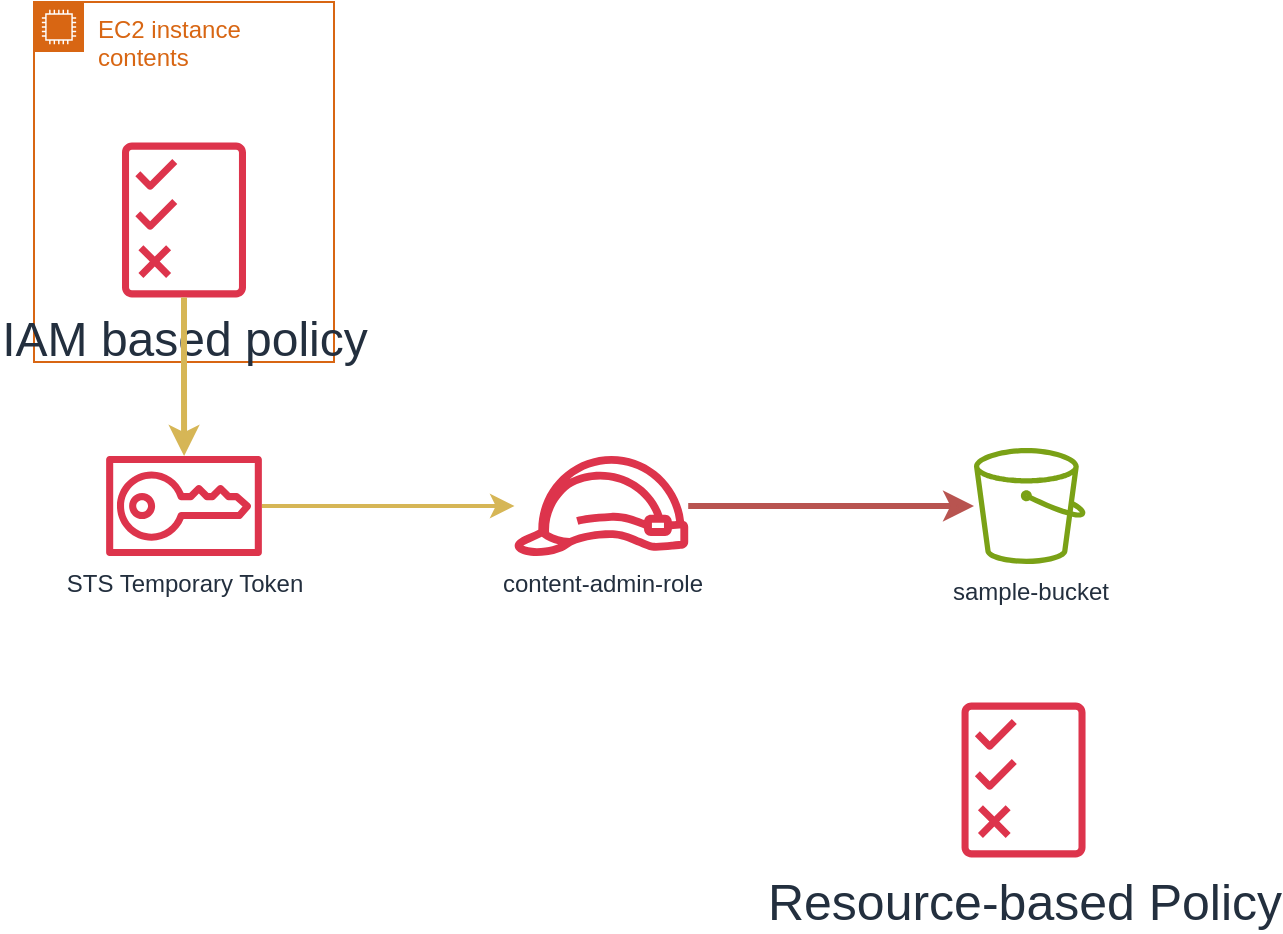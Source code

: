 <mxfile version="24.6.2" type="github">
  <diagram name="Page-1" id="D8udispwGqIBE8XHiB6t">
    <mxGraphModel dx="1026" dy="684" grid="1" gridSize="10" guides="1" tooltips="1" connect="1" arrows="1" fold="1" page="1" pageScale="1" pageWidth="850" pageHeight="1100" math="0" shadow="0">
      <root>
        <mxCell id="0" />
        <mxCell id="1" parent="0" />
        <mxCell id="BuNx71DsrO6zCrrEtByI-1" value="content-admin-role" style="sketch=0;outlineConnect=0;fontColor=#232F3E;gradientColor=none;fillColor=#DD344C;strokeColor=none;dashed=0;verticalLabelPosition=bottom;verticalAlign=top;align=center;html=1;fontSize=12;fontStyle=0;aspect=fixed;pointerEvents=1;shape=mxgraph.aws4.role;" vertex="1" parent="1">
          <mxGeometry x="389.36" y="287" width="88.64" height="50" as="geometry" />
        </mxCell>
        <mxCell id="BuNx71DsrO6zCrrEtByI-2" value="&lt;font style=&quot;font-size: 25px;&quot;&gt;Resource-based Policy&lt;/font&gt;" style="sketch=0;outlineConnect=0;fontColor=#232F3E;gradientColor=none;fillColor=#DD344C;strokeColor=none;dashed=0;verticalLabelPosition=bottom;verticalAlign=top;align=center;html=1;fontSize=12;fontStyle=0;aspect=fixed;pointerEvents=1;shape=mxgraph.aws4.permissions;strokeWidth=5;" vertex="1" parent="1">
          <mxGeometry x="613.77" y="410" width="62" height="78" as="geometry" />
        </mxCell>
        <mxCell id="BuNx71DsrO6zCrrEtByI-4" value="sample-bucket" style="sketch=0;outlineConnect=0;fontColor=#232F3E;gradientColor=none;fillColor=#7AA116;strokeColor=none;dashed=0;verticalLabelPosition=bottom;verticalAlign=top;align=center;html=1;fontSize=12;fontStyle=0;aspect=fixed;pointerEvents=1;shape=mxgraph.aws4.bucket;" vertex="1" parent="1">
          <mxGeometry x="620" y="283" width="55.77" height="58" as="geometry" />
        </mxCell>
        <mxCell id="BuNx71DsrO6zCrrEtByI-5" value="" style="endArrow=classic;html=1;rounded=0;fillColor=#f8cecc;strokeColor=#b85450;strokeWidth=3;" edge="1" parent="1" source="BuNx71DsrO6zCrrEtByI-1" target="BuNx71DsrO6zCrrEtByI-4">
          <mxGeometry width="50" height="50" relative="1" as="geometry">
            <mxPoint x="410.005" y="252.669" as="sourcePoint" />
            <mxPoint x="552.905" y="250.001" as="targetPoint" />
          </mxGeometry>
        </mxCell>
        <mxCell id="BuNx71DsrO6zCrrEtByI-6" value="EC2 instance contents" style="points=[[0,0],[0.25,0],[0.5,0],[0.75,0],[1,0],[1,0.25],[1,0.5],[1,0.75],[1,1],[0.75,1],[0.5,1],[0.25,1],[0,1],[0,0.75],[0,0.5],[0,0.25]];outlineConnect=0;gradientColor=none;html=1;whiteSpace=wrap;fontSize=12;fontStyle=0;container=1;pointerEvents=0;collapsible=0;recursiveResize=0;shape=mxgraph.aws4.group;grIcon=mxgraph.aws4.group_ec2_instance_contents;strokeColor=#D86613;fillColor=none;verticalAlign=top;align=left;spacingLeft=30;fontColor=#D86613;dashed=0;" vertex="1" parent="1">
          <mxGeometry x="150" y="60" width="150" height="180" as="geometry" />
        </mxCell>
        <mxCell id="BuNx71DsrO6zCrrEtByI-3" value="&lt;font style=&quot;font-size: 24px;&quot;&gt;IAM based policy&lt;/font&gt;" style="sketch=0;outlineConnect=0;fontColor=#232F3E;gradientColor=none;fillColor=#DD344C;strokeColor=none;dashed=0;verticalLabelPosition=bottom;verticalAlign=top;align=center;html=1;fontSize=12;fontStyle=0;aspect=fixed;pointerEvents=1;shape=mxgraph.aws4.permissions;" vertex="1" parent="BuNx71DsrO6zCrrEtByI-6">
          <mxGeometry x="44" y="70" width="62" height="78" as="geometry" />
        </mxCell>
        <mxCell id="BuNx71DsrO6zCrrEtByI-11" style="edgeStyle=orthogonalEdgeStyle;rounded=0;orthogonalLoop=1;jettySize=auto;html=1;strokeWidth=2;fillColor=#fff2cc;strokeColor=#d6b656;" edge="1" parent="1" source="BuNx71DsrO6zCrrEtByI-8" target="BuNx71DsrO6zCrrEtByI-1">
          <mxGeometry relative="1" as="geometry" />
        </mxCell>
        <mxCell id="BuNx71DsrO6zCrrEtByI-8" value="STS Temporary Token" style="sketch=0;outlineConnect=0;fontColor=#232F3E;gradientColor=none;fillColor=#DD344C;strokeColor=none;dashed=0;verticalLabelPosition=bottom;verticalAlign=top;align=center;html=1;fontSize=12;fontStyle=0;aspect=fixed;pointerEvents=1;shape=mxgraph.aws4.sts;" vertex="1" parent="1">
          <mxGeometry x="186" y="287" width="78" height="50" as="geometry" />
        </mxCell>
        <mxCell id="BuNx71DsrO6zCrrEtByI-10" style="edgeStyle=orthogonalEdgeStyle;rounded=0;orthogonalLoop=1;jettySize=auto;html=1;strokeWidth=3;fillColor=#fff2cc;strokeColor=#d6b656;" edge="1" parent="1" source="BuNx71DsrO6zCrrEtByI-3" target="BuNx71DsrO6zCrrEtByI-8">
          <mxGeometry relative="1" as="geometry" />
        </mxCell>
      </root>
    </mxGraphModel>
  </diagram>
</mxfile>
